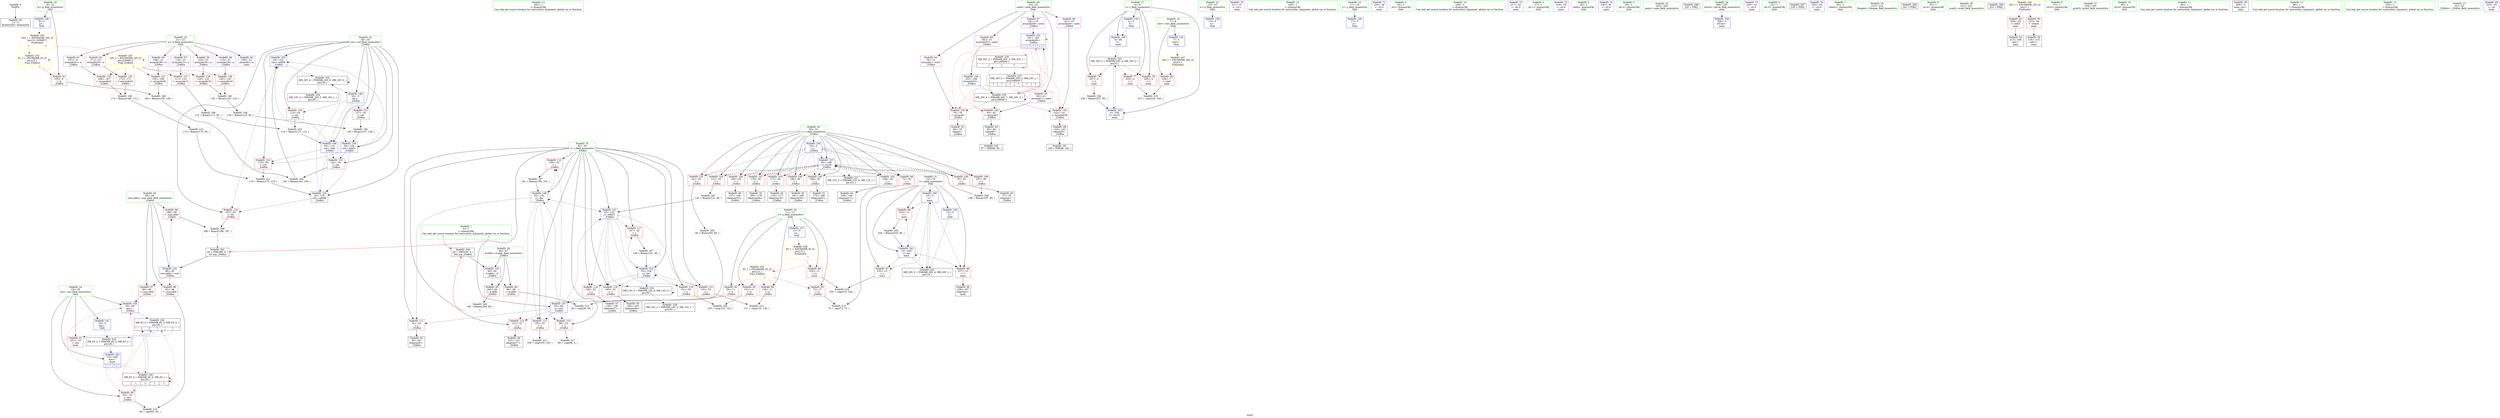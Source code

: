 digraph "SVFG" {
	label="SVFG";

	Node0x55b464d0dfd0 [shape=record,color=grey,label="{NodeID: 0\nNullPtr}"];
	Node0x55b464d0dfd0 -> Node0x55b464d2a1e0[style=solid];
	Node0x55b464d2ab00 [shape=record,color=red,label="{NodeID: 97\n66\<--48\n\<--sum.addr\n_Z3dfsii\n}"];
	Node0x55b464d2ab00 -> Node0x55b464d319f0[style=solid];
	Node0x55b464d28c90 [shape=record,color=green,label="{NodeID: 14\n183\<--1\n\<--dummyObj\nCan only get source location for instruction, argument, global var or function.}"];
	Node0x55b464d2ed40 [shape=record,color=grey,label="{NodeID: 194\n126 = Binary(125, 85, )\n}"];
	Node0x55b464d2ed40 -> Node0x55b464d2eec0[style=solid];
	Node0x55b464d2b660 [shape=record,color=red,label="{NodeID: 111\n91\<--52\n\<--j\n_Z3dfsii\n}"];
	Node0x55b464d2b660 -> Node0x55b464d2a550[style=solid];
	Node0x55b464d29900 [shape=record,color=green,label="{NodeID: 28\n46\<--47\nd.addr\<--d.addr_field_insensitive\n_Z3dfsii\n}"];
	Node0x55b464d29900 -> Node0x55b464d2dfb0[style=solid];
	Node0x55b464d29900 -> Node0x55b464d2e080[style=solid];
	Node0x55b464d29900 -> Node0x55b464d31850[style=solid];
	Node0x55b464d374f0 [shape=record,color=grey,label="{NodeID: 208\n188 = Binary(186, 187, )\n|{<s0>1}}"];
	Node0x55b464d374f0:s0 -> Node0x55b464d598c0[style=solid,color=red];
	Node0x55b464d30900 [shape=record,color=red,label="{NodeID: 125\n79\<--78\n\<--arrayidx\n_Z3dfsii\n}"];
	Node0x55b464d30900 -> Node0x55b464d2a480[style=solid];
	Node0x55b464d2a550 [shape=record,color=black,label="{NodeID: 42\n92\<--91\nidxprom6\<--\n_Z3dfsii\n}"];
	Node0x55b464d402e0 [shape=record,color=black,label="{NodeID: 222\nMR_24V_3 = PHI(MR_24V_4, MR_24V_2, )\npts\{6 \}\n}"];
	Node0x55b464d402e0 -> Node0x55b464d2d1e0[style=dashed];
	Node0x55b464d402e0 -> Node0x55b464d2d2b0[style=dashed];
	Node0x55b464d402e0 -> Node0x55b464d2d380[style=dashed];
	Node0x55b464d402e0 -> Node0x55b464d32960[style=dashed];
	Node0x55b464d31550 [shape=record,color=blue,label="{NodeID: 139\n15\<--5\nx\<--\nGlob }"];
	Node0x55b464d2c0d0 [shape=record,color=black,label="{NodeID: 56\n238\<--237\nidxprom\<--\nmain\n}"];
	Node0x55b464d32140 [shape=record,color=blue,label="{NodeID: 153\n54\<--162\ncnt\<--add38\n_Z3dfsii\n}"];
	Node0x55b464d32140 -> Node0x55b464d30830[style=dashed];
	Node0x55b464d32140 -> Node0x55b464d43ee0[style=dashed];
	Node0x55b464d2cc30 [shape=record,color=purple,label="{NodeID: 70\n211\<--27\n\<--.str.1\nmain\n}"];
	Node0x55b464d2d790 [shape=record,color=red,label="{NodeID: 84\n136\<--11\n\<--n\n_Z3dfsii\n}"];
	Node0x55b464d2d790 -> Node0x55b464d37df0[style=solid];
	Node0x55b464d098f0 [shape=record,color=green,label="{NodeID: 1\n5\<--1\n\<--dummyObj\nCan only get source location for instruction, argument, global var or function.|{<s0>7|<s1>7}}"];
	Node0x55b464d098f0:s0 -> Node0x55b464d59640[style=solid,color=red];
	Node0x55b464d098f0:s1 -> Node0x55b464d598c0[style=solid,color=red];
	Node0x55b464d2abd0 [shape=record,color=red,label="{NodeID: 98\n186\<--48\n\<--sum.addr\n_Z3dfsii\n}"];
	Node0x55b464d2abd0 -> Node0x55b464d374f0[style=solid];
	Node0x55b464d28d20 [shape=record,color=green,label="{NodeID: 15\n194\<--1\n\<--dummyObj\nCan only get source location for instruction, argument, global var or function.}"];
	Node0x55b464d2eec0 [shape=record,color=grey,label="{NodeID: 195\n128 = Binary(127, 126, )\n}"];
	Node0x55b464d2eec0 -> Node0x55b464d31ed0[style=solid];
	Node0x55b464d2b730 [shape=record,color=red,label="{NodeID: 112\n100\<--52\n\<--j\n_Z3dfsii\n}"];
	Node0x55b464d2b730 -> Node0x55b464d36470[style=solid];
	Node0x55b464d299d0 [shape=record,color=green,label="{NodeID: 29\n48\<--49\nsum.addr\<--sum.addr_field_insensitive\n_Z3dfsii\n}"];
	Node0x55b464d299d0 -> Node0x55b464d2aa30[style=solid];
	Node0x55b464d299d0 -> Node0x55b464d2ab00[style=solid];
	Node0x55b464d299d0 -> Node0x55b464d2abd0[style=solid];
	Node0x55b464d299d0 -> Node0x55b464d31920[style=solid];
	Node0x55b464d37670 [shape=record,color=grey,label="{NodeID: 209\n198 = Binary(197, 85, )\n}"];
	Node0x55b464d37670 -> Node0x55b464d32480[style=solid];
	Node0x55b464d309d0 [shape=record,color=red,label="{NodeID: 126\n94\<--93\n\<--arrayidx7\n_Z3dfsii\n}"];
	Node0x55b464d309d0 -> Node0x55b464d2a620[style=solid];
	Node0x55b464d2a620 [shape=record,color=black,label="{NodeID: 43\n95\<--94\ntobool8\<--\n_Z3dfsii\n}"];
	Node0x55b464d2a620 -> Node0x55b464d2e620[style=solid];
	Node0x55b464d407e0 [shape=record,color=black,label="{NodeID: 223\nMR_29V_2 = PHI(MR_29V_4, MR_29V_1, )\npts\{14 \}\n}"];
	Node0x55b464d407e0 -> Node0x55b464d326f0[style=dashed];
	Node0x55b464d31650 [shape=record,color=blue,label="{NodeID: 140\n17\<--5\ny\<--\nGlob }"];
	Node0x55b464d2c1a0 [shape=record,color=purple,label="{NodeID: 57\n110\<--21\narrayidx12\<--a\n_Z3dfsii\n}"];
	Node0x55b464d2c1a0 -> Node0x55b464d30aa0[style=solid];
	Node0x55b464d32210 [shape=record,color=blue,label="{NodeID: 154\n54\<--176\ncnt\<--add46\n_Z3dfsii\n}"];
	Node0x55b464d32210 -> Node0x55b464d30830[style=dashed];
	Node0x55b464d32210 -> Node0x55b464d43ee0[style=dashed];
	Node0x55b464d2cd00 [shape=record,color=purple,label="{NodeID: 71\n216\<--30\n\<--.str.2\nmain\n}"];
	Node0x55b464d2d860 [shape=record,color=red,label="{NodeID: 85\n152\<--11\n\<--n\n_Z3dfsii\n}"];
	Node0x55b464d2d860 -> Node0x55b464d386f0[style=solid];
	Node0x55b464d0d890 [shape=record,color=green,label="{NodeID: 2\n25\<--1\n.str\<--dummyObj\nGlob }"];
	Node0x55b464d2aca0 [shape=record,color=red,label="{NodeID: 99\n72\<--50\n\<--i\n_Z3dfsii\n}"];
	Node0x55b464d2aca0 -> Node0x55b464d37f70[style=solid];
	Node0x55b464d28db0 [shape=record,color=green,label="{NodeID: 16\n248\<--1\n\<--dummyObj\nCan only get source location for instruction, argument, global var or function.}"];
	Node0x55b464d2f040 [shape=record,color=grey,label="{NodeID: 196\n173 = Binary(168, 172, )\n}"];
	Node0x55b464d2f040 -> Node0x55b464d377f0[style=solid];
	Node0x55b464d2b800 [shape=record,color=red,label="{NodeID: 113\n105\<--52\n\<--j\n_Z3dfsii\n}"];
	Node0x55b464d2b800 -> Node0x55b464d37af0[style=solid];
	Node0x55b464d29aa0 [shape=record,color=green,label="{NodeID: 30\n50\<--51\ni\<--i_field_insensitive\n_Z3dfsii\n}"];
	Node0x55b464d29aa0 -> Node0x55b464d2aca0[style=solid];
	Node0x55b464d29aa0 -> Node0x55b464d2ad70[style=solid];
	Node0x55b464d29aa0 -> Node0x55b464d2ae40[style=solid];
	Node0x55b464d29aa0 -> Node0x55b464d2af10[style=solid];
	Node0x55b464d29aa0 -> Node0x55b464d2afe0[style=solid];
	Node0x55b464d29aa0 -> Node0x55b464d2b0b0[style=solid];
	Node0x55b464d29aa0 -> Node0x55b464d2b180[style=solid];
	Node0x55b464d29aa0 -> Node0x55b464d2b250[style=solid];
	Node0x55b464d29aa0 -> Node0x55b464d2b320[style=solid];
	Node0x55b464d29aa0 -> Node0x55b464d2b3f0[style=solid];
	Node0x55b464d29aa0 -> Node0x55b464d2b4c0[style=solid];
	Node0x55b464d29aa0 -> Node0x55b464d31ac0[style=solid];
	Node0x55b464d29aa0 -> Node0x55b464d32480[style=solid];
	Node0x55b464d377f0 [shape=record,color=grey,label="{NodeID: 210\n174 = Binary(173, 85, )\n}"];
	Node0x55b464d377f0 -> Node0x55b464d37970[style=solid];
	Node0x55b464d30aa0 [shape=record,color=red,label="{NodeID: 127\n111\<--110\n\<--arrayidx12\n_Z3dfsii\n}"];
	Node0x55b464d30aa0 -> Node0x55b464d365f0[style=solid];
	Node0x55b464d2a6f0 [shape=record,color=black,label="{NodeID: 44\n109\<--108\nidxprom11\<--\n_Z3dfsii\n}"];
	Node0x55b464d40ce0 [shape=record,color=black,label="{NodeID: 224\nMR_6V_2 = PHI(MR_6V_4, MR_6V_1, )\npts\{20 \}\n}"];
	Node0x55b464d40ce0 -> Node0x55b464d32890[style=dashed];
	Node0x55b464d31750 [shape=record,color=blue,label="{NodeID: 141\n19\<--5\nans\<--\nGlob }"];
	Node0x55b464d31750 -> Node0x55b464d40ce0[style=dashed];
	Node0x55b464d2c270 [shape=record,color=purple,label="{NodeID: 58\n119\<--21\narrayidx16\<--a\n_Z3dfsii\n}"];
	Node0x55b464d2c270 -> Node0x55b464d30b70[style=solid];
	Node0x55b464d452e0 [shape=record,color=black,label="{NodeID: 238\nMR_6V_5 = PHI(MR_6V_6, MR_6V_1, )\npts\{20 \}\n|{|<s2>1|<s3>1|<s4>1|<s5>1}}"];
	Node0x55b464d452e0 -> Node0x55b464d416e0[style=dashed];
	Node0x55b464d452e0 -> Node0x55b464d452e0[style=dashed];
	Node0x55b464d452e0:s2 -> Node0x55b464d2dc70[style=dashed,color=red];
	Node0x55b464d452e0:s3 -> Node0x55b464d319f0[style=dashed,color=red];
	Node0x55b464d452e0:s4 -> Node0x55b464d416e0[style=dashed,color=red];
	Node0x55b464d452e0:s5 -> Node0x55b464d452e0[style=dashed,color=red];
	Node0x55b464d322e0 [shape=record,color=blue,label="{NodeID: 155\n181\<--183\narrayidx49\<--\n_Z3dfsii\n|{<s0>1|<s1>1|<s2>1|<s3>1|<s4>1|<s5>1}}"];
	Node0x55b464d322e0:s0 -> Node0x55b464d30900[style=dashed,color=red];
	Node0x55b464d322e0:s1 -> Node0x55b464d309d0[style=dashed,color=red];
	Node0x55b464d322e0:s2 -> Node0x55b464d30d10[style=dashed,color=red];
	Node0x55b464d322e0:s3 -> Node0x55b464d322e0[style=dashed,color=red];
	Node0x55b464d322e0:s4 -> Node0x55b464d42ae0[style=dashed,color=red];
	Node0x55b464d322e0:s5 -> Node0x55b464d443e0[style=dashed,color=red];
	Node0x55b464d2cdd0 [shape=record,color=purple,label="{NodeID: 72\n217\<--32\n\<--.str.3\nmain\n}"];
	Node0x55b464d2d930 [shape=record,color=red,label="{NodeID: 86\n234\<--11\n\<--n\nmain\n}"];
	Node0x55b464d2d930 -> Node0x55b464d38570[style=solid];
	Node0x55b464d0d5d0 [shape=record,color=green,label="{NodeID: 3\n27\<--1\n.str.1\<--dummyObj\nGlob }"];
	Node0x55b464d2ad70 [shape=record,color=red,label="{NodeID: 100\n76\<--50\n\<--i\n_Z3dfsii\n}"];
	Node0x55b464d2ad70 -> Node0x55b464d2a3b0[style=solid];
	Node0x55b464d28e40 [shape=record,color=green,label="{NodeID: 17\n4\<--6\nt\<--t_field_insensitive\nGlob }"];
	Node0x55b464d28e40 -> Node0x55b464d2d1e0[style=solid];
	Node0x55b464d28e40 -> Node0x55b464d2d2b0[style=solid];
	Node0x55b464d28e40 -> Node0x55b464d2d380[style=solid];
	Node0x55b464d28e40 -> Node0x55b464d31050[style=solid];
	Node0x55b464d28e40 -> Node0x55b464d32620[style=solid];
	Node0x55b464d28e40 -> Node0x55b464d32960[style=solid];
	Node0x55b464d36470 [shape=record,color=grey,label="{NodeID: 197\n101 = Binary(100, 102, )\n}"];
	Node0x55b464d36470 -> Node0x55b464d31d30[style=solid];
	Node0x55b464d2b8d0 [shape=record,color=red,label="{NodeID: 114\n121\<--52\n\<--j\n_Z3dfsii\n}"];
	Node0x55b464d2b8d0 -> Node0x55b464d2a890[style=solid];
	Node0x55b464d29b70 [shape=record,color=green,label="{NodeID: 31\n52\<--53\nj\<--j_field_insensitive\n_Z3dfsii\n}"];
	Node0x55b464d29b70 -> Node0x55b464d2b590[style=solid];
	Node0x55b464d29b70 -> Node0x55b464d2b660[style=solid];
	Node0x55b464d29b70 -> Node0x55b464d2b730[style=solid];
	Node0x55b464d29b70 -> Node0x55b464d2b800[style=solid];
	Node0x55b464d29b70 -> Node0x55b464d2b8d0[style=solid];
	Node0x55b464d29b70 -> Node0x55b464d2b9a0[style=solid];
	Node0x55b464d29b70 -> Node0x55b464d301b0[style=solid];
	Node0x55b464d29b70 -> Node0x55b464d30280[style=solid];
	Node0x55b464d29b70 -> Node0x55b464d30350[style=solid];
	Node0x55b464d29b70 -> Node0x55b464d30420[style=solid];
	Node0x55b464d29b70 -> Node0x55b464d31c60[style=solid];
	Node0x55b464d29b70 -> Node0x55b464d31d30[style=solid];
	Node0x55b464d29b70 -> Node0x55b464d31fa0[style=solid];
	Node0x55b464d29b70 -> Node0x55b464d32070[style=solid];
	Node0x55b464d37970 [shape=record,color=grey,label="{NodeID: 211\n176 = Binary(175, 174, )\n}"];
	Node0x55b464d37970 -> Node0x55b464d32210[style=solid];
	Node0x55b464d30b70 [shape=record,color=red,label="{NodeID: 128\n120\<--119\n\<--arrayidx16\n_Z3dfsii\n}"];
	Node0x55b464d30b70 -> Node0x55b464d2ebc0[style=solid];
	Node0x55b464d2a7c0 [shape=record,color=black,label="{NodeID: 45\n118\<--117\nidxprom15\<--\n_Z3dfsii\n}"];
	Node0x55b464d411e0 [shape=record,color=black,label="{NodeID: 225\nMR_20V_2 = PHI(MR_20V_3, MR_20V_1, )\npts\{240000 \}\n|{<s0>7|<s1>7|<s2>7|<s3>7|<s4>7|<s5>7}}"];
	Node0x55b464d411e0:s0 -> Node0x55b464d30900[style=dashed,color=red];
	Node0x55b464d411e0:s1 -> Node0x55b464d309d0[style=dashed,color=red];
	Node0x55b464d411e0:s2 -> Node0x55b464d30d10[style=dashed,color=red];
	Node0x55b464d411e0:s3 -> Node0x55b464d322e0[style=dashed,color=red];
	Node0x55b464d411e0:s4 -> Node0x55b464d42ae0[style=dashed,color=red];
	Node0x55b464d411e0:s5 -> Node0x55b464d443e0[style=dashed,color=red];
	Node0x55b464d31850 [shape=record,color=blue,label="{NodeID: 142\n46\<--44\nd.addr\<--d\n_Z3dfsii\n}"];
	Node0x55b464d31850 -> Node0x55b464d2dfb0[style=dashed];
	Node0x55b464d31850 -> Node0x55b464d2e080[style=dashed];
	Node0x55b464d2c340 [shape=record,color=purple,label="{NodeID: 59\n123\<--21\narrayidx18\<--a\n_Z3dfsii\n}"];
	Node0x55b464d2c340 -> Node0x55b464d30c40[style=solid];
	Node0x55b464d323b0 [shape=record,color=blue,label="{NodeID: 156\n192\<--194\narrayidx53\<--\n_Z3dfsii\n}"];
	Node0x55b464d323b0 -> Node0x55b464d443e0[style=dashed];
	Node0x55b464d2cea0 [shape=record,color=purple,label="{NodeID: 73\n219\<--35\n\<--.str.4\nmain\n}"];
	Node0x55b464d48f30 [shape=record,color=yellow,style=double,label="{NodeID: 253\n35V_1 = ENCHI(MR_35V_0)\npts\{10 220000 \}\nFun[main]|{<s0>7|<s1>7}}"];
	Node0x55b464d48f30:s0 -> Node0x55b464d49040[style=dashed,color=red];
	Node0x55b464d48f30:s1 -> Node0x55b464d497a0[style=dashed,color=red];
	Node0x55b464d2da00 [shape=record,color=red,label="{NodeID: 87\n233\<--13\n\<--i\nmain\n}"];
	Node0x55b464d2da00 -> Node0x55b464d38570[style=solid];
	Node0x55b464d09ad0 [shape=record,color=green,label="{NodeID: 4\n29\<--1\nstdin\<--dummyObj\nGlob }"];
	Node0x55b464d2ae40 [shape=record,color=red,label="{NodeID: 101\n83\<--50\n\<--i\n_Z3dfsii\n}"];
	Node0x55b464d2ae40 -> Node0x55b464d37070[style=solid];
	Node0x55b464d28f00 [shape=record,color=green,label="{NodeID: 18\n7\<--8\ntest\<--test_field_insensitive\nGlob }"];
	Node0x55b464d28f00 -> Node0x55b464d2d450[style=solid];
	Node0x55b464d28f00 -> Node0x55b464d31150[style=solid];
	Node0x55b464d365f0 [shape=record,color=grey,label="{NodeID: 198\n112 = Binary(111, 85, )\n}"];
	Node0x55b464d365f0 -> Node0x55b464d36d70[style=solid];
	Node0x55b464d2b9a0 [shape=record,color=red,label="{NodeID: 115\n135\<--52\n\<--j\n_Z3dfsii\n}"];
	Node0x55b464d2b9a0 -> Node0x55b464d37df0[style=solid];
	Node0x55b464d29c40 [shape=record,color=green,label="{NodeID: 32\n54\<--55\ncnt\<--cnt_field_insensitive\n_Z3dfsii\n}"];
	Node0x55b464d29c40 -> Node0x55b464d304f0[style=solid];
	Node0x55b464d29c40 -> Node0x55b464d305c0[style=solid];
	Node0x55b464d29c40 -> Node0x55b464d30690[style=solid];
	Node0x55b464d29c40 -> Node0x55b464d30760[style=solid];
	Node0x55b464d29c40 -> Node0x55b464d30830[style=solid];
	Node0x55b464d29c40 -> Node0x55b464d31b90[style=solid];
	Node0x55b464d29c40 -> Node0x55b464d31e00[style=solid];
	Node0x55b464d29c40 -> Node0x55b464d31ed0[style=solid];
	Node0x55b464d29c40 -> Node0x55b464d32140[style=solid];
	Node0x55b464d29c40 -> Node0x55b464d32210[style=solid];
	Node0x55b464d37af0 [shape=record,color=grey,label="{NodeID: 212\n106 = cmp(105, 102, )\n}"];
	Node0x55b464d30c40 [shape=record,color=red,label="{NodeID: 129\n124\<--123\n\<--arrayidx18\n_Z3dfsii\n}"];
	Node0x55b464d30c40 -> Node0x55b464d2ebc0[style=solid];
	Node0x55b464d2a890 [shape=record,color=black,label="{NodeID: 46\n122\<--121\nidxprom17\<--\n_Z3dfsii\n}"];
	Node0x55b464d416e0 [shape=record,color=black,label="{NodeID: 226\nMR_6V_4 = PHI(MR_6V_5, MR_6V_3, )\npts\{20 \}\n|{<s0>1|<s1>7|<s2>7}}"];
	Node0x55b464d416e0:s0 -> Node0x55b464d452e0[style=dashed,color=blue];
	Node0x55b464d416e0:s1 -> Node0x55b464d2dd40[style=dashed,color=blue];
	Node0x55b464d416e0:s2 -> Node0x55b464d40ce0[style=dashed,color=blue];
	Node0x55b464d31920 [shape=record,color=blue,label="{NodeID: 143\n48\<--45\nsum.addr\<--sum\n_Z3dfsii\n}"];
	Node0x55b464d31920 -> Node0x55b464d2aa30[style=dashed];
	Node0x55b464d31920 -> Node0x55b464d2ab00[style=dashed];
	Node0x55b464d31920 -> Node0x55b464d2abd0[style=dashed];
	Node0x55b464d2c410 [shape=record,color=purple,label="{NodeID: 60\n158\<--21\narrayidx36\<--a\n_Z3dfsii\n}"];
	Node0x55b464d2c410 -> Node0x55b464d30de0[style=solid];
	Node0x55b464d32480 [shape=record,color=blue,label="{NodeID: 157\n50\<--198\ni\<--inc55\n_Z3dfsii\n}"];
	Node0x55b464d32480 -> Node0x55b464d2aca0[style=dashed];
	Node0x55b464d32480 -> Node0x55b464d2ad70[style=dashed];
	Node0x55b464d32480 -> Node0x55b464d2ae40[style=dashed];
	Node0x55b464d32480 -> Node0x55b464d2af10[style=dashed];
	Node0x55b464d32480 -> Node0x55b464d2afe0[style=dashed];
	Node0x55b464d32480 -> Node0x55b464d2b0b0[style=dashed];
	Node0x55b464d32480 -> Node0x55b464d2b180[style=dashed];
	Node0x55b464d32480 -> Node0x55b464d2b250[style=dashed];
	Node0x55b464d32480 -> Node0x55b464d2b320[style=dashed];
	Node0x55b464d32480 -> Node0x55b464d2b3f0[style=dashed];
	Node0x55b464d32480 -> Node0x55b464d2b4c0[style=dashed];
	Node0x55b464d32480 -> Node0x55b464d32480[style=dashed];
	Node0x55b464d32480 -> Node0x55b464d41be0[style=dashed];
	Node0x55b464d2cf70 [shape=record,color=purple,label="{NodeID: 74\n240\<--35\n\<--.str.4\nmain\n}"];
	Node0x55b464d49040 [shape=record,color=yellow,style=double,label="{NodeID: 254\n2V_1 = ENCHI(MR_2V_0)\npts\{10 \}\nFun[_Z3dfsii]|{|<s1>1}}"];
	Node0x55b464d49040 -> Node0x55b464d2d520[style=dashed];
	Node0x55b464d49040:s1 -> Node0x55b464d49040[style=dashed,color=red];
	Node0x55b464d2dad0 [shape=record,color=red,label="{NodeID: 88\n237\<--13\n\<--i\nmain\n}"];
	Node0x55b464d2dad0 -> Node0x55b464d2c0d0[style=solid];
	Node0x55b464d194b0 [shape=record,color=green,label="{NodeID: 5\n30\<--1\n.str.2\<--dummyObj\nGlob }"];
	Node0x55b464d2af10 [shape=record,color=red,label="{NodeID: 102\n108\<--50\n\<--i\n_Z3dfsii\n}"];
	Node0x55b464d2af10 -> Node0x55b464d2a6f0[style=solid];
	Node0x55b464d29000 [shape=record,color=green,label="{NodeID: 19\n9\<--10\np\<--p_field_insensitive\nGlob }"];
	Node0x55b464d29000 -> Node0x55b464d2d520[style=solid];
	Node0x55b464d29000 -> Node0x55b464d31250[style=solid];
	Node0x55b464d36770 [shape=record,color=grey,label="{NodeID: 199\n160 = Binary(155, 159, )\n}"];
	Node0x55b464d36770 -> Node0x55b464d36bf0[style=solid];
	Node0x55b464d301b0 [shape=record,color=red,label="{NodeID: 116\n139\<--52\n\<--j\n_Z3dfsii\n}"];
	Node0x55b464d301b0 -> Node0x55b464d2a960[style=solid];
	Node0x55b464d29d10 [shape=record,color=green,label="{NodeID: 33\n203\<--204\nmain\<--main_field_insensitive\n}"];
	Node0x55b464d59240 [shape=record,color=black,label="{NodeID: 296\n220 = PHI()\n}"];
	Node0x55b464d37c70 [shape=record,color=grey,label="{NodeID: 213\n60 = cmp(58, 59, )\n}"];
	Node0x55b464d30d10 [shape=record,color=red,label="{NodeID: 130\n142\<--141\n\<--arrayidx28\n_Z3dfsii\n}"];
	Node0x55b464d30d10 -> Node0x55b464d2ba50[style=solid];
	Node0x55b464d2a960 [shape=record,color=black,label="{NodeID: 47\n140\<--139\nidxprom27\<--\n_Z3dfsii\n}"];
	Node0x55b464d41be0 [shape=record,color=black,label="{NodeID: 227\nMR_12V_2 = PHI(MR_12V_4, MR_12V_1, )\npts\{51 \}\n}"];
	Node0x55b464d319f0 [shape=record,color=blue,label="{NodeID: 144\n19\<--66\nans\<--\n_Z3dfsii\n}"];
	Node0x55b464d319f0 -> Node0x55b464d416e0[style=dashed];
	Node0x55b464d2c4e0 [shape=record,color=purple,label="{NodeID: 61\n167\<--21\narrayidx41\<--a\n_Z3dfsii\n}"];
	Node0x55b464d2c4e0 -> Node0x55b464d30eb0[style=solid];
	Node0x55b464d32550 [shape=record,color=blue,label="{NodeID: 158\n206\<--5\nretval\<--\nmain\n}"];
	Node0x55b464d2d040 [shape=record,color=purple,label="{NodeID: 75\n229\<--37\n\<--.str.5\nmain\n}"];
	Node0x55b464d49150 [shape=record,color=yellow,style=double,label="{NodeID: 255\n4V_1 = ENCHI(MR_4V_0)\npts\{12 \}\nFun[_Z3dfsii]|{|<s4>1}}"];
	Node0x55b464d49150 -> Node0x55b464d2d5f0[style=dashed];
	Node0x55b464d49150 -> Node0x55b464d2d6c0[style=dashed];
	Node0x55b464d49150 -> Node0x55b464d2d790[style=dashed];
	Node0x55b464d49150 -> Node0x55b464d2d860[style=dashed];
	Node0x55b464d49150:s4 -> Node0x55b464d49150[style=dashed,color=red];
	Node0x55b464d2dba0 [shape=record,color=red,label="{NodeID: 89\n243\<--13\n\<--i\nmain\n}"];
	Node0x55b464d2dba0 -> Node0x55b464d36ef0[style=solid];
	Node0x55b464d19540 [shape=record,color=green,label="{NodeID: 6\n32\<--1\n.str.3\<--dummyObj\nGlob }"];
	Node0x55b464d2afe0 [shape=record,color=red,label="{NodeID: 103\n117\<--50\n\<--i\n_Z3dfsii\n}"];
	Node0x55b464d2afe0 -> Node0x55b464d2a7c0[style=solid];
	Node0x55b464d29100 [shape=record,color=green,label="{NodeID: 20\n11\<--12\nn\<--n_field_insensitive\nGlob }"];
	Node0x55b464d29100 -> Node0x55b464d2d5f0[style=solid];
	Node0x55b464d29100 -> Node0x55b464d2d6c0[style=solid];
	Node0x55b464d29100 -> Node0x55b464d2d790[style=solid];
	Node0x55b464d29100 -> Node0x55b464d2d860[style=solid];
	Node0x55b464d29100 -> Node0x55b464d2d930[style=solid];
	Node0x55b464d29100 -> Node0x55b464d31350[style=solid];
	Node0x55b464d368f0 [shape=record,color=grey,label="{NodeID: 200\n258 = Binary(257, 85, )\n}"];
	Node0x55b464d368f0 -> Node0x55b464d32960[style=solid];
	Node0x55b464d30280 [shape=record,color=red,label="{NodeID: 117\n147\<--52\n\<--j\n_Z3dfsii\n}"];
	Node0x55b464d30280 -> Node0x55b464d37370[style=solid];
	Node0x55b464d29e10 [shape=record,color=green,label="{NodeID: 34\n206\<--207\nretval\<--retval_field_insensitive\nmain\n}"];
	Node0x55b464d29e10 -> Node0x55b464d32550[style=solid];
	Node0x55b464d59340 [shape=record,color=black,label="{NodeID: 297\n230 = PHI()\n}"];
	Node0x55b464d37df0 [shape=record,color=grey,label="{NodeID: 214\n137 = cmp(135, 136, )\n}"];
	Node0x55b464d30de0 [shape=record,color=red,label="{NodeID: 131\n159\<--158\n\<--arrayidx36\n_Z3dfsii\n}"];
	Node0x55b464d30de0 -> Node0x55b464d36770[style=solid];
	Node0x55b464d2ba50 [shape=record,color=black,label="{NodeID: 48\n143\<--142\ntobool29\<--\n_Z3dfsii\n}"];
	Node0x55b464d2ba50 -> Node0x55b464aca2c0[style=solid];
	Node0x55b464d420e0 [shape=record,color=black,label="{NodeID: 228\nMR_14V_2 = PHI(MR_14V_3, MR_14V_1, )\npts\{53 \}\n}"];
	Node0x55b464d31ac0 [shape=record,color=blue,label="{NodeID: 145\n50\<--5\ni\<--\n_Z3dfsii\n}"];
	Node0x55b464d31ac0 -> Node0x55b464d2aca0[style=dashed];
	Node0x55b464d31ac0 -> Node0x55b464d2ad70[style=dashed];
	Node0x55b464d31ac0 -> Node0x55b464d2ae40[style=dashed];
	Node0x55b464d31ac0 -> Node0x55b464d2af10[style=dashed];
	Node0x55b464d31ac0 -> Node0x55b464d2afe0[style=dashed];
	Node0x55b464d31ac0 -> Node0x55b464d2b0b0[style=dashed];
	Node0x55b464d31ac0 -> Node0x55b464d2b180[style=dashed];
	Node0x55b464d31ac0 -> Node0x55b464d2b250[style=dashed];
	Node0x55b464d31ac0 -> Node0x55b464d2b320[style=dashed];
	Node0x55b464d31ac0 -> Node0x55b464d2b3f0[style=dashed];
	Node0x55b464d31ac0 -> Node0x55b464d2b4c0[style=dashed];
	Node0x55b464d31ac0 -> Node0x55b464d32480[style=dashed];
	Node0x55b464d31ac0 -> Node0x55b464d41be0[style=dashed];
	Node0x55b464d2c5b0 [shape=record,color=purple,label="{NodeID: 62\n171\<--21\narrayidx43\<--a\n_Z3dfsii\n}"];
	Node0x55b464d2c5b0 -> Node0x55b464d30f80[style=solid];
	Node0x55b464d32620 [shape=record,color=blue,label="{NodeID: 159\n4\<--85\nt\<--\nmain\n}"];
	Node0x55b464d32620 -> Node0x55b464d402e0[style=dashed];
	Node0x55b464d2d110 [shape=record,color=purple,label="{NodeID: 76\n252\<--39\n\<--.str.6\nmain\n}"];
	Node0x55b464d2dc70 [shape=record,color=red,label="{NodeID: 90\n63\<--19\n\<--ans\n_Z3dfsii\n}"];
	Node0x55b464d2dc70 -> Node0x55b464d380f0[style=solid];
	Node0x55b464d280f0 [shape=record,color=green,label="{NodeID: 7\n34\<--1\nstdout\<--dummyObj\nGlob }"];
	Node0x55b464d2b0b0 [shape=record,color=red,label="{NodeID: 104\n131\<--50\n\<--i\n_Z3dfsii\n}"];
	Node0x55b464d2b0b0 -> Node0x55b464d36a70[style=solid];
	Node0x55b464d29200 [shape=record,color=green,label="{NodeID: 21\n13\<--14\ni\<--i_field_insensitive\nGlob }"];
	Node0x55b464d29200 -> Node0x55b464d2da00[style=solid];
	Node0x55b464d29200 -> Node0x55b464d2dad0[style=solid];
	Node0x55b464d29200 -> Node0x55b464d2dba0[style=solid];
	Node0x55b464d29200 -> Node0x55b464d31450[style=solid];
	Node0x55b464d29200 -> Node0x55b464d326f0[style=solid];
	Node0x55b464d29200 -> Node0x55b464d327c0[style=solid];
	Node0x55b464d36a70 [shape=record,color=grey,label="{NodeID: 201\n132 = Binary(131, 85, )\n}"];
	Node0x55b464d36a70 -> Node0x55b464d31fa0[style=solid];
	Node0x55b464d30350 [shape=record,color=red,label="{NodeID: 118\n151\<--52\n\<--j\n_Z3dfsii\n}"];
	Node0x55b464d30350 -> Node0x55b464d386f0[style=solid];
	Node0x55b464d29ee0 [shape=record,color=green,label="{NodeID: 35\n213\<--214\nfreopen\<--freopen_field_insensitive\n}"];
	Node0x55b464d59440 [shape=record,color=black,label="{NodeID: 298\n241 = PHI()\n}"];
	Node0x55b464d37f70 [shape=record,color=grey,label="{NodeID: 215\n74 = cmp(72, 73, )\n}"];
	Node0x55b464d30eb0 [shape=record,color=red,label="{NodeID: 132\n168\<--167\n\<--arrayidx41\n_Z3dfsii\n}"];
	Node0x55b464d30eb0 -> Node0x55b464d2f040[style=solid];
	Node0x55b464d2bb20 [shape=record,color=black,label="{NodeID: 49\n157\<--156\nidxprom35\<--\n_Z3dfsii\n}"];
	Node0x55b464d425e0 [shape=record,color=black,label="{NodeID: 229\nMR_16V_2 = PHI(MR_16V_3, MR_16V_1, )\npts\{55 \}\n}"];
	Node0x55b464d31b90 [shape=record,color=blue,label="{NodeID: 146\n54\<--5\ncnt\<--\n_Z3dfsii\n}"];
	Node0x55b464d31b90 -> Node0x55b464d304f0[style=dashed];
	Node0x55b464d31b90 -> Node0x55b464d305c0[style=dashed];
	Node0x55b464d31b90 -> Node0x55b464d31e00[style=dashed];
	Node0x55b464d31b90 -> Node0x55b464d31ed0[style=dashed];
	Node0x55b464d2c680 [shape=record,color=purple,label="{NodeID: 63\n239\<--21\narrayidx\<--a\nmain\n}"];
	Node0x55b464d326f0 [shape=record,color=blue,label="{NodeID: 160\n13\<--5\ni\<--\nmain\n}"];
	Node0x55b464d326f0 -> Node0x55b464d2da00[style=dashed];
	Node0x55b464d326f0 -> Node0x55b464d2dad0[style=dashed];
	Node0x55b464d326f0 -> Node0x55b464d2dba0[style=dashed];
	Node0x55b464d326f0 -> Node0x55b464d327c0[style=dashed];
	Node0x55b464d326f0 -> Node0x55b464d407e0[style=dashed];
	Node0x55b464d2d1e0 [shape=record,color=red,label="{NodeID: 77\n225\<--4\n\<--t\nmain\n}"];
	Node0x55b464d2d1e0 -> Node0x55b464d383f0[style=solid];
	Node0x55b464d2dd40 [shape=record,color=red,label="{NodeID: 91\n251\<--19\n\<--ans\nmain\n}"];
	Node0x55b464d28180 [shape=record,color=green,label="{NodeID: 8\n35\<--1\n.str.4\<--dummyObj\nGlob }"];
	Node0x55b464d2b180 [shape=record,color=red,label="{NodeID: 105\n156\<--50\n\<--i\n_Z3dfsii\n}"];
	Node0x55b464d2b180 -> Node0x55b464d2bb20[style=solid];
	Node0x55b464d29300 [shape=record,color=green,label="{NodeID: 22\n15\<--16\nx\<--x_field_insensitive\nGlob }"];
	Node0x55b464d29300 -> Node0x55b464d31550[style=solid];
	Node0x55b464d36bf0 [shape=record,color=grey,label="{NodeID: 202\n162 = Binary(161, 160, )\n}"];
	Node0x55b464d36bf0 -> Node0x55b464d32140[style=solid];
	Node0x55b464d30420 [shape=record,color=red,label="{NodeID: 119\n165\<--52\n\<--j\n_Z3dfsii\n}"];
	Node0x55b464d30420 -> Node0x55b464d2bbf0[style=solid];
	Node0x55b464d29fe0 [shape=record,color=green,label="{NodeID: 36\n221\<--222\nscanf\<--scanf_field_insensitive\n}"];
	Node0x55b464d59540 [shape=record,color=black,label="{NodeID: 299\n253 = PHI()\n}"];
	Node0x55b464d380f0 [shape=record,color=grey,label="{NodeID: 216\n64 = cmp(62, 63, )\n}"];
	Node0x55b464d30f80 [shape=record,color=red,label="{NodeID: 133\n172\<--171\n\<--arrayidx43\n_Z3dfsii\n}"];
	Node0x55b464d30f80 -> Node0x55b464d2f040[style=solid];
	Node0x55b464d2bbf0 [shape=record,color=black,label="{NodeID: 50\n166\<--165\nidxprom40\<--\n_Z3dfsii\n}"];
	Node0x55b464d42ae0 [shape=record,color=black,label="{NodeID: 230\nMR_20V_2 = PHI(MR_20V_3, MR_20V_1, )\npts\{240000 \}\n|{<s0>1|<s1>7}}"];
	Node0x55b464d42ae0:s0 -> Node0x55b464d323b0[style=dashed,color=blue];
	Node0x55b464d42ae0:s1 -> Node0x55b464d411e0[style=dashed,color=blue];
	Node0x55b464d31c60 [shape=record,color=blue,label="{NodeID: 147\n52\<--84\nj\<--sub\n_Z3dfsii\n}"];
	Node0x55b464d31c60 -> Node0x55b464d2b590[style=dashed];
	Node0x55b464d31c60 -> Node0x55b464d2b660[style=dashed];
	Node0x55b464d31c60 -> Node0x55b464d2b730[style=dashed];
	Node0x55b464d31c60 -> Node0x55b464d2b800[style=dashed];
	Node0x55b464d31c60 -> Node0x55b464d2b8d0[style=dashed];
	Node0x55b464d31c60 -> Node0x55b464d31d30[style=dashed];
	Node0x55b464d31c60 -> Node0x55b464d31fa0[style=dashed];
	Node0x55b464d2c750 [shape=record,color=purple,label="{NodeID: 64\n78\<--23\narrayidx\<--used\n_Z3dfsii\n}"];
	Node0x55b464d2c750 -> Node0x55b464d30900[style=solid];
	Node0x55b464d327c0 [shape=record,color=blue,label="{NodeID: 161\n13\<--244\ni\<--inc\nmain\n}"];
	Node0x55b464d327c0 -> Node0x55b464d2da00[style=dashed];
	Node0x55b464d327c0 -> Node0x55b464d2dad0[style=dashed];
	Node0x55b464d327c0 -> Node0x55b464d2dba0[style=dashed];
	Node0x55b464d327c0 -> Node0x55b464d327c0[style=dashed];
	Node0x55b464d327c0 -> Node0x55b464d407e0[style=dashed];
	Node0x55b464d2d2b0 [shape=record,color=red,label="{NodeID: 78\n250\<--4\n\<--t\nmain\n}"];
	Node0x55b464d2de10 [shape=record,color=red,label="{NodeID: 92\n209\<--29\n\<--stdin\nmain\n}"];
	Node0x55b464d2de10 -> Node0x55b464d2bf30[style=solid];
	Node0x55b464d28210 [shape=record,color=green,label="{NodeID: 9\n37\<--1\n.str.5\<--dummyObj\nGlob }"];
	Node0x55b464d2b250 [shape=record,color=red,label="{NodeID: 106\n169\<--50\n\<--i\n_Z3dfsii\n}"];
	Node0x55b464d2b250 -> Node0x55b464d2bcc0[style=solid];
	Node0x55b464d29400 [shape=record,color=green,label="{NodeID: 23\n17\<--18\ny\<--y_field_insensitive\nGlob }"];
	Node0x55b464d29400 -> Node0x55b464d31650[style=solid];
	Node0x55b464d36d70 [shape=record,color=grey,label="{NodeID: 203\n114 = Binary(113, 112, )\n}"];
	Node0x55b464d36d70 -> Node0x55b464d31e00[style=solid];
	Node0x55b464d304f0 [shape=record,color=red,label="{NodeID: 120\n113\<--54\n\<--cnt\n_Z3dfsii\n}"];
	Node0x55b464d304f0 -> Node0x55b464d36d70[style=solid];
	Node0x55b464d2a0e0 [shape=record,color=green,label="{NodeID: 37\n254\<--255\nprintf\<--printf_field_insensitive\n}"];
	Node0x55b464d59640 [shape=record,color=black,label="{NodeID: 300\n44 = PHI(185, 5, )\n0th arg _Z3dfsii }"];
	Node0x55b464d59640 -> Node0x55b464d31850[style=solid];
	Node0x55b464d38270 [shape=record,color=grey,label="{NodeID: 217\n89 = cmp(88, 5, )\n}"];
	Node0x55b464d31050 [shape=record,color=blue,label="{NodeID: 134\n4\<--5\nt\<--\nGlob }"];
	Node0x55b464d31050 -> Node0x55b464d32620[style=dashed];
	Node0x55b464d2bcc0 [shape=record,color=black,label="{NodeID: 51\n170\<--169\nidxprom42\<--\n_Z3dfsii\n}"];
	Node0x55b464d31d30 [shape=record,color=blue,label="{NodeID: 148\n52\<--101\nj\<--dec\n_Z3dfsii\n}"];
	Node0x55b464d31d30 -> Node0x55b464d2b590[style=dashed];
	Node0x55b464d31d30 -> Node0x55b464d2b660[style=dashed];
	Node0x55b464d31d30 -> Node0x55b464d2b730[style=dashed];
	Node0x55b464d31d30 -> Node0x55b464d2b800[style=dashed];
	Node0x55b464d31d30 -> Node0x55b464d2b8d0[style=dashed];
	Node0x55b464d31d30 -> Node0x55b464d31d30[style=dashed];
	Node0x55b464d31d30 -> Node0x55b464d31fa0[style=dashed];
	Node0x55b464d2c820 [shape=record,color=purple,label="{NodeID: 65\n93\<--23\narrayidx7\<--used\n_Z3dfsii\n}"];
	Node0x55b464d2c820 -> Node0x55b464d309d0[style=solid];
	Node0x55b464d475e0 [shape=record,color=yellow,style=double,label="{NodeID: 245\n22V_1 = ENCHI(MR_22V_0)\npts\{1 \}\nFun[main]}"];
	Node0x55b464d475e0 -> Node0x55b464d2de10[style=dashed];
	Node0x55b464d475e0 -> Node0x55b464d2dee0[style=dashed];
	Node0x55b464d32890 [shape=record,color=blue,label="{NodeID: 162\n19\<--248\nans\<--\nmain\n|{<s0>7|<s1>7|<s2>7|<s3>7}}"];
	Node0x55b464d32890:s0 -> Node0x55b464d2dc70[style=dashed,color=red];
	Node0x55b464d32890:s1 -> Node0x55b464d319f0[style=dashed,color=red];
	Node0x55b464d32890:s2 -> Node0x55b464d416e0[style=dashed,color=red];
	Node0x55b464d32890:s3 -> Node0x55b464d452e0[style=dashed,color=red];
	Node0x55b464d2d380 [shape=record,color=red,label="{NodeID: 79\n257\<--4\n\<--t\nmain\n}"];
	Node0x55b464d2d380 -> Node0x55b464d368f0[style=solid];
	Node0x55b464d2dee0 [shape=record,color=red,label="{NodeID: 93\n215\<--34\n\<--stdout\nmain\n}"];
	Node0x55b464d2dee0 -> Node0x55b464d2c000[style=solid];
	Node0x55b464d282a0 [shape=record,color=green,label="{NodeID: 10\n39\<--1\n.str.6\<--dummyObj\nGlob }"];
	Node0x55b464d2b320 [shape=record,color=red,label="{NodeID: 107\n179\<--50\n\<--i\n_Z3dfsii\n}"];
	Node0x55b464d2b320 -> Node0x55b464d2bd90[style=solid];
	Node0x55b464d29500 [shape=record,color=green,label="{NodeID: 24\n19\<--20\nans\<--ans_field_insensitive\nGlob }"];
	Node0x55b464d29500 -> Node0x55b464d2dc70[style=solid];
	Node0x55b464d29500 -> Node0x55b464d2dd40[style=solid];
	Node0x55b464d29500 -> Node0x55b464d31750[style=solid];
	Node0x55b464d29500 -> Node0x55b464d319f0[style=solid];
	Node0x55b464d29500 -> Node0x55b464d32890[style=solid];
	Node0x55b464d36ef0 [shape=record,color=grey,label="{NodeID: 204\n244 = Binary(243, 85, )\n}"];
	Node0x55b464d36ef0 -> Node0x55b464d327c0[style=solid];
	Node0x55b464d305c0 [shape=record,color=red,label="{NodeID: 121\n127\<--54\n\<--cnt\n_Z3dfsii\n}"];
	Node0x55b464d305c0 -> Node0x55b464d2eec0[style=solid];
	Node0x55b464d2a1e0 [shape=record,color=black,label="{NodeID: 38\n2\<--3\ndummyVal\<--dummyVal\n}"];
	Node0x55b464d598c0 [shape=record,color=black,label="{NodeID: 301\n45 = PHI(188, 5, )\n1st arg _Z3dfsii }"];
	Node0x55b464d598c0 -> Node0x55b464d31920[style=solid];
	Node0x55b464d383f0 [shape=record,color=grey,label="{NodeID: 218\n227 = cmp(225, 226, )\n}"];
	Node0x55b464d31150 [shape=record,color=blue,label="{NodeID: 135\n7\<--5\ntest\<--\nGlob }"];
	Node0x55b464d31150 -> Node0x55b464d489f0[style=dashed];
	Node0x55b464d2bd90 [shape=record,color=black,label="{NodeID: 52\n180\<--179\nidxprom48\<--\n_Z3dfsii\n}"];
	Node0x55b464d31e00 [shape=record,color=blue,label="{NodeID: 149\n54\<--114\ncnt\<--add\n_Z3dfsii\n}"];
	Node0x55b464d31e00 -> Node0x55b464d30690[style=dashed];
	Node0x55b464d31e00 -> Node0x55b464d30760[style=dashed];
	Node0x55b464d31e00 -> Node0x55b464d32140[style=dashed];
	Node0x55b464d31e00 -> Node0x55b464d32210[style=dashed];
	Node0x55b464d2c8f0 [shape=record,color=purple,label="{NodeID: 66\n141\<--23\narrayidx28\<--used\n_Z3dfsii\n}"];
	Node0x55b464d2c8f0 -> Node0x55b464d30d10[style=solid];
	Node0x55b464d32960 [shape=record,color=blue,label="{NodeID: 163\n4\<--258\nt\<--inc10\nmain\n}"];
	Node0x55b464d32960 -> Node0x55b464d402e0[style=dashed];
	Node0x55b464d2d450 [shape=record,color=red,label="{NodeID: 80\n226\<--7\n\<--test\nmain\n}"];
	Node0x55b464d2d450 -> Node0x55b464d383f0[style=solid];
	Node0x55b464d2dfb0 [shape=record,color=red,label="{NodeID: 94\n58\<--46\n\<--d.addr\n_Z3dfsii\n}"];
	Node0x55b464d2dfb0 -> Node0x55b464d37c70[style=solid];
	Node0x55b464d28ae0 [shape=record,color=green,label="{NodeID: 11\n85\<--1\n\<--dummyObj\nCan only get source location for instruction, argument, global var or function.}"];
	Node0x55b464aca2c0 [shape=record,color=black,label="{NodeID: 191\n145 = PHI(98, 143, )\n}"];
	Node0x55b464d2b3f0 [shape=record,color=red,label="{NodeID: 108\n190\<--50\n\<--i\n_Z3dfsii\n}"];
	Node0x55b464d2b3f0 -> Node0x55b464d2be60[style=solid];
	Node0x55b464d29600 [shape=record,color=green,label="{NodeID: 25\n21\<--22\na\<--a_field_insensitive\nGlob }"];
	Node0x55b464d29600 -> Node0x55b464d2c1a0[style=solid];
	Node0x55b464d29600 -> Node0x55b464d2c270[style=solid];
	Node0x55b464d29600 -> Node0x55b464d2c340[style=solid];
	Node0x55b464d29600 -> Node0x55b464d2c410[style=solid];
	Node0x55b464d29600 -> Node0x55b464d2c4e0[style=solid];
	Node0x55b464d29600 -> Node0x55b464d2c5b0[style=solid];
	Node0x55b464d29600 -> Node0x55b464d2c680[style=solid];
	Node0x55b464d37070 [shape=record,color=grey,label="{NodeID: 205\n84 = Binary(83, 85, )\n}"];
	Node0x55b464d37070 -> Node0x55b464d31c60[style=solid];
	Node0x55b464d30690 [shape=record,color=red,label="{NodeID: 122\n161\<--54\n\<--cnt\n_Z3dfsii\n}"];
	Node0x55b464d30690 -> Node0x55b464d36bf0[style=solid];
	Node0x55b464d2a2e0 [shape=record,color=black,label="{NodeID: 39\n205\<--5\nmain_ret\<--\nmain\n}"];
	Node0x55b464d38570 [shape=record,color=grey,label="{NodeID: 219\n235 = cmp(233, 234, )\n}"];
	Node0x55b464d31250 [shape=record,color=blue,label="{NodeID: 136\n9\<--5\np\<--\nGlob }"];
	Node0x55b464d31250 -> Node0x55b464d48f30[style=dashed];
	Node0x55b464d2be60 [shape=record,color=black,label="{NodeID: 53\n191\<--190\nidxprom52\<--\n_Z3dfsii\n}"];
	Node0x55b464d439e0 [shape=record,color=black,label="{NodeID: 233\nMR_14V_4 = PHI(MR_14V_9, MR_14V_3, )\npts\{53 \}\n}"];
	Node0x55b464d439e0 -> Node0x55b464d31c60[style=dashed];
	Node0x55b464d439e0 -> Node0x55b464d420e0[style=dashed];
	Node0x55b464d439e0 -> Node0x55b464d439e0[style=dashed];
	Node0x55b464d31ed0 [shape=record,color=blue,label="{NodeID: 150\n54\<--128\ncnt\<--add21\n_Z3dfsii\n}"];
	Node0x55b464d31ed0 -> Node0x55b464d30690[style=dashed];
	Node0x55b464d31ed0 -> Node0x55b464d30760[style=dashed];
	Node0x55b464d31ed0 -> Node0x55b464d32140[style=dashed];
	Node0x55b464d31ed0 -> Node0x55b464d32210[style=dashed];
	Node0x55b464d2c9c0 [shape=record,color=purple,label="{NodeID: 67\n181\<--23\narrayidx49\<--used\n_Z3dfsii\n}"];
	Node0x55b464d2c9c0 -> Node0x55b464d322e0[style=solid];
	Node0x55b464d489f0 [shape=record,color=yellow,style=double,label="{NodeID: 247\n26V_1 = ENCHI(MR_26V_0)\npts\{8 \}\nFun[main]}"];
	Node0x55b464d489f0 -> Node0x55b464d2d450[style=dashed];
	Node0x55b464d2d520 [shape=record,color=red,label="{NodeID: 81\n155\<--9\n\<--p\n_Z3dfsii\n}"];
	Node0x55b464d2d520 -> Node0x55b464d36770[style=solid];
	Node0x55b464d2e080 [shape=record,color=red,label="{NodeID: 95\n184\<--46\n\<--d.addr\n_Z3dfsii\n}"];
	Node0x55b464d2e080 -> Node0x55b464d371f0[style=solid];
	Node0x55b464d28b70 [shape=record,color=green,label="{NodeID: 12\n98\<--1\n\<--dummyObj\nCan only get source location for instruction, argument, global var or function.}"];
	Node0x55b464d2e620 [shape=record,color=black,label="{NodeID: 192\n97 = PHI(98, 95, )\n}"];
	Node0x55b464d2b4c0 [shape=record,color=red,label="{NodeID: 109\n197\<--50\n\<--i\n_Z3dfsii\n}"];
	Node0x55b464d2b4c0 -> Node0x55b464d37670[style=solid];
	Node0x55b464d29700 [shape=record,color=green,label="{NodeID: 26\n23\<--24\nused\<--used_field_insensitive\nGlob }"];
	Node0x55b464d29700 -> Node0x55b464d2c750[style=solid];
	Node0x55b464d29700 -> Node0x55b464d2c820[style=solid];
	Node0x55b464d29700 -> Node0x55b464d2c8f0[style=solid];
	Node0x55b464d29700 -> Node0x55b464d2c9c0[style=solid];
	Node0x55b464d29700 -> Node0x55b464d2ca90[style=solid];
	Node0x55b464d371f0 [shape=record,color=grey,label="{NodeID: 206\n185 = Binary(184, 85, )\n|{<s0>1}}"];
	Node0x55b464d371f0:s0 -> Node0x55b464d59640[style=solid,color=red];
	Node0x55b464d30760 [shape=record,color=red,label="{NodeID: 123\n175\<--54\n\<--cnt\n_Z3dfsii\n}"];
	Node0x55b464d30760 -> Node0x55b464d37970[style=solid];
	Node0x55b464d2a3b0 [shape=record,color=black,label="{NodeID: 40\n77\<--76\nidxprom\<--\n_Z3dfsii\n}"];
	Node0x55b464d386f0 [shape=record,color=grey,label="{NodeID: 220\n153 = cmp(151, 152, )\n}"];
	Node0x55b464d31350 [shape=record,color=blue,label="{NodeID: 137\n11\<--5\nn\<--\nGlob }"];
	Node0x55b464d31350 -> Node0x55b464d48ad0[style=dashed];
	Node0x55b464d2bf30 [shape=record,color=black,label="{NodeID: 54\n212\<--209\ncall\<--\nmain\n}"];
	Node0x55b464d43ee0 [shape=record,color=black,label="{NodeID: 234\nMR_16V_4 = PHI(MR_16V_9, MR_16V_3, )\npts\{55 \}\n}"];
	Node0x55b464d43ee0 -> Node0x55b464d31b90[style=dashed];
	Node0x55b464d43ee0 -> Node0x55b464d425e0[style=dashed];
	Node0x55b464d43ee0 -> Node0x55b464d43ee0[style=dashed];
	Node0x55b464d31fa0 [shape=record,color=blue,label="{NodeID: 151\n52\<--132\nj\<--add23\n_Z3dfsii\n}"];
	Node0x55b464d31fa0 -> Node0x55b464d2b9a0[style=dashed];
	Node0x55b464d31fa0 -> Node0x55b464d301b0[style=dashed];
	Node0x55b464d31fa0 -> Node0x55b464d30280[style=dashed];
	Node0x55b464d31fa0 -> Node0x55b464d30350[style=dashed];
	Node0x55b464d31fa0 -> Node0x55b464d30420[style=dashed];
	Node0x55b464d31fa0 -> Node0x55b464d32070[style=dashed];
	Node0x55b464d31fa0 -> Node0x55b464d439e0[style=dashed];
	Node0x55b464d2ca90 [shape=record,color=purple,label="{NodeID: 68\n192\<--23\narrayidx53\<--used\n_Z3dfsii\n}"];
	Node0x55b464d2ca90 -> Node0x55b464d323b0[style=solid];
	Node0x55b464d48ad0 [shape=record,color=yellow,style=double,label="{NodeID: 248\n4V_1 = ENCHI(MR_4V_0)\npts\{12 \}\nFun[main]|{|<s1>7}}"];
	Node0x55b464d48ad0 -> Node0x55b464d2d930[style=dashed];
	Node0x55b464d48ad0:s1 -> Node0x55b464d49150[style=dashed,color=red];
	Node0x55b464d2d5f0 [shape=record,color=red,label="{NodeID: 82\n59\<--11\n\<--n\n_Z3dfsii\n}"];
	Node0x55b464d2d5f0 -> Node0x55b464d37c70[style=solid];
	Node0x55b464d497a0 [shape=record,color=yellow,style=double,label="{NodeID: 262\n18V_1 = ENCHI(MR_18V_0)\npts\{220000 \}\nFun[_Z3dfsii]|{|<s6>1}}"];
	Node0x55b464d497a0 -> Node0x55b464d30aa0[style=dashed];
	Node0x55b464d497a0 -> Node0x55b464d30b70[style=dashed];
	Node0x55b464d497a0 -> Node0x55b464d30c40[style=dashed];
	Node0x55b464d497a0 -> Node0x55b464d30de0[style=dashed];
	Node0x55b464d497a0 -> Node0x55b464d30eb0[style=dashed];
	Node0x55b464d497a0 -> Node0x55b464d30f80[style=dashed];
	Node0x55b464d497a0:s6 -> Node0x55b464d497a0[style=dashed,color=red];
	Node0x55b464d2aa30 [shape=record,color=red,label="{NodeID: 96\n62\<--48\n\<--sum.addr\n_Z3dfsii\n}"];
	Node0x55b464d2aa30 -> Node0x55b464d380f0[style=solid];
	Node0x55b464d28c00 [shape=record,color=green,label="{NodeID: 13\n102\<--1\n\<--dummyObj\nCan only get source location for instruction, argument, global var or function.}"];
	Node0x55b464d2ebc0 [shape=record,color=grey,label="{NodeID: 193\n125 = Binary(120, 124, )\n}"];
	Node0x55b464d2ebc0 -> Node0x55b464d2ed40[style=solid];
	Node0x55b464d2b590 [shape=record,color=red,label="{NodeID: 110\n88\<--52\n\<--j\n_Z3dfsii\n}"];
	Node0x55b464d2b590 -> Node0x55b464d38270[style=solid];
	Node0x55b464d29800 [shape=record,color=green,label="{NodeID: 27\n41\<--42\n_Z3dfsii\<--_Z3dfsii_field_insensitive\n}"];
	Node0x55b464d37370 [shape=record,color=grey,label="{NodeID: 207\n148 = Binary(147, 85, )\n}"];
	Node0x55b464d37370 -> Node0x55b464d32070[style=solid];
	Node0x55b464d30830 [shape=record,color=red,label="{NodeID: 124\n187\<--54\n\<--cnt\n_Z3dfsii\n}"];
	Node0x55b464d30830 -> Node0x55b464d374f0[style=solid];
	Node0x55b464d2a480 [shape=record,color=black,label="{NodeID: 41\n80\<--79\ntobool\<--\n_Z3dfsii\n}"];
	Node0x55b464d31450 [shape=record,color=blue,label="{NodeID: 138\n13\<--5\ni\<--\nGlob }"];
	Node0x55b464d31450 -> Node0x55b464d407e0[style=dashed];
	Node0x55b464d2c000 [shape=record,color=black,label="{NodeID: 55\n218\<--215\ncall1\<--\nmain\n}"];
	Node0x55b464d443e0 [shape=record,color=black,label="{NodeID: 235\nMR_20V_4 = PHI(MR_20V_7, MR_20V_3, )\npts\{240000 \}\n}"];
	Node0x55b464d443e0 -> Node0x55b464d30900[style=dashed];
	Node0x55b464d443e0 -> Node0x55b464d309d0[style=dashed];
	Node0x55b464d443e0 -> Node0x55b464d30d10[style=dashed];
	Node0x55b464d443e0 -> Node0x55b464d322e0[style=dashed];
	Node0x55b464d443e0 -> Node0x55b464d42ae0[style=dashed];
	Node0x55b464d443e0 -> Node0x55b464d443e0[style=dashed];
	Node0x55b464d32070 [shape=record,color=blue,label="{NodeID: 152\n52\<--148\nj\<--inc\n_Z3dfsii\n}"];
	Node0x55b464d32070 -> Node0x55b464d2b9a0[style=dashed];
	Node0x55b464d32070 -> Node0x55b464d301b0[style=dashed];
	Node0x55b464d32070 -> Node0x55b464d30280[style=dashed];
	Node0x55b464d32070 -> Node0x55b464d30350[style=dashed];
	Node0x55b464d32070 -> Node0x55b464d30420[style=dashed];
	Node0x55b464d32070 -> Node0x55b464d32070[style=dashed];
	Node0x55b464d32070 -> Node0x55b464d439e0[style=dashed];
	Node0x55b464d2cb60 [shape=record,color=purple,label="{NodeID: 69\n210\<--25\n\<--.str\nmain\n}"];
	Node0x55b464d2d6c0 [shape=record,color=red,label="{NodeID: 83\n73\<--11\n\<--n\n_Z3dfsii\n}"];
	Node0x55b464d2d6c0 -> Node0x55b464d37f70[style=solid];
}
